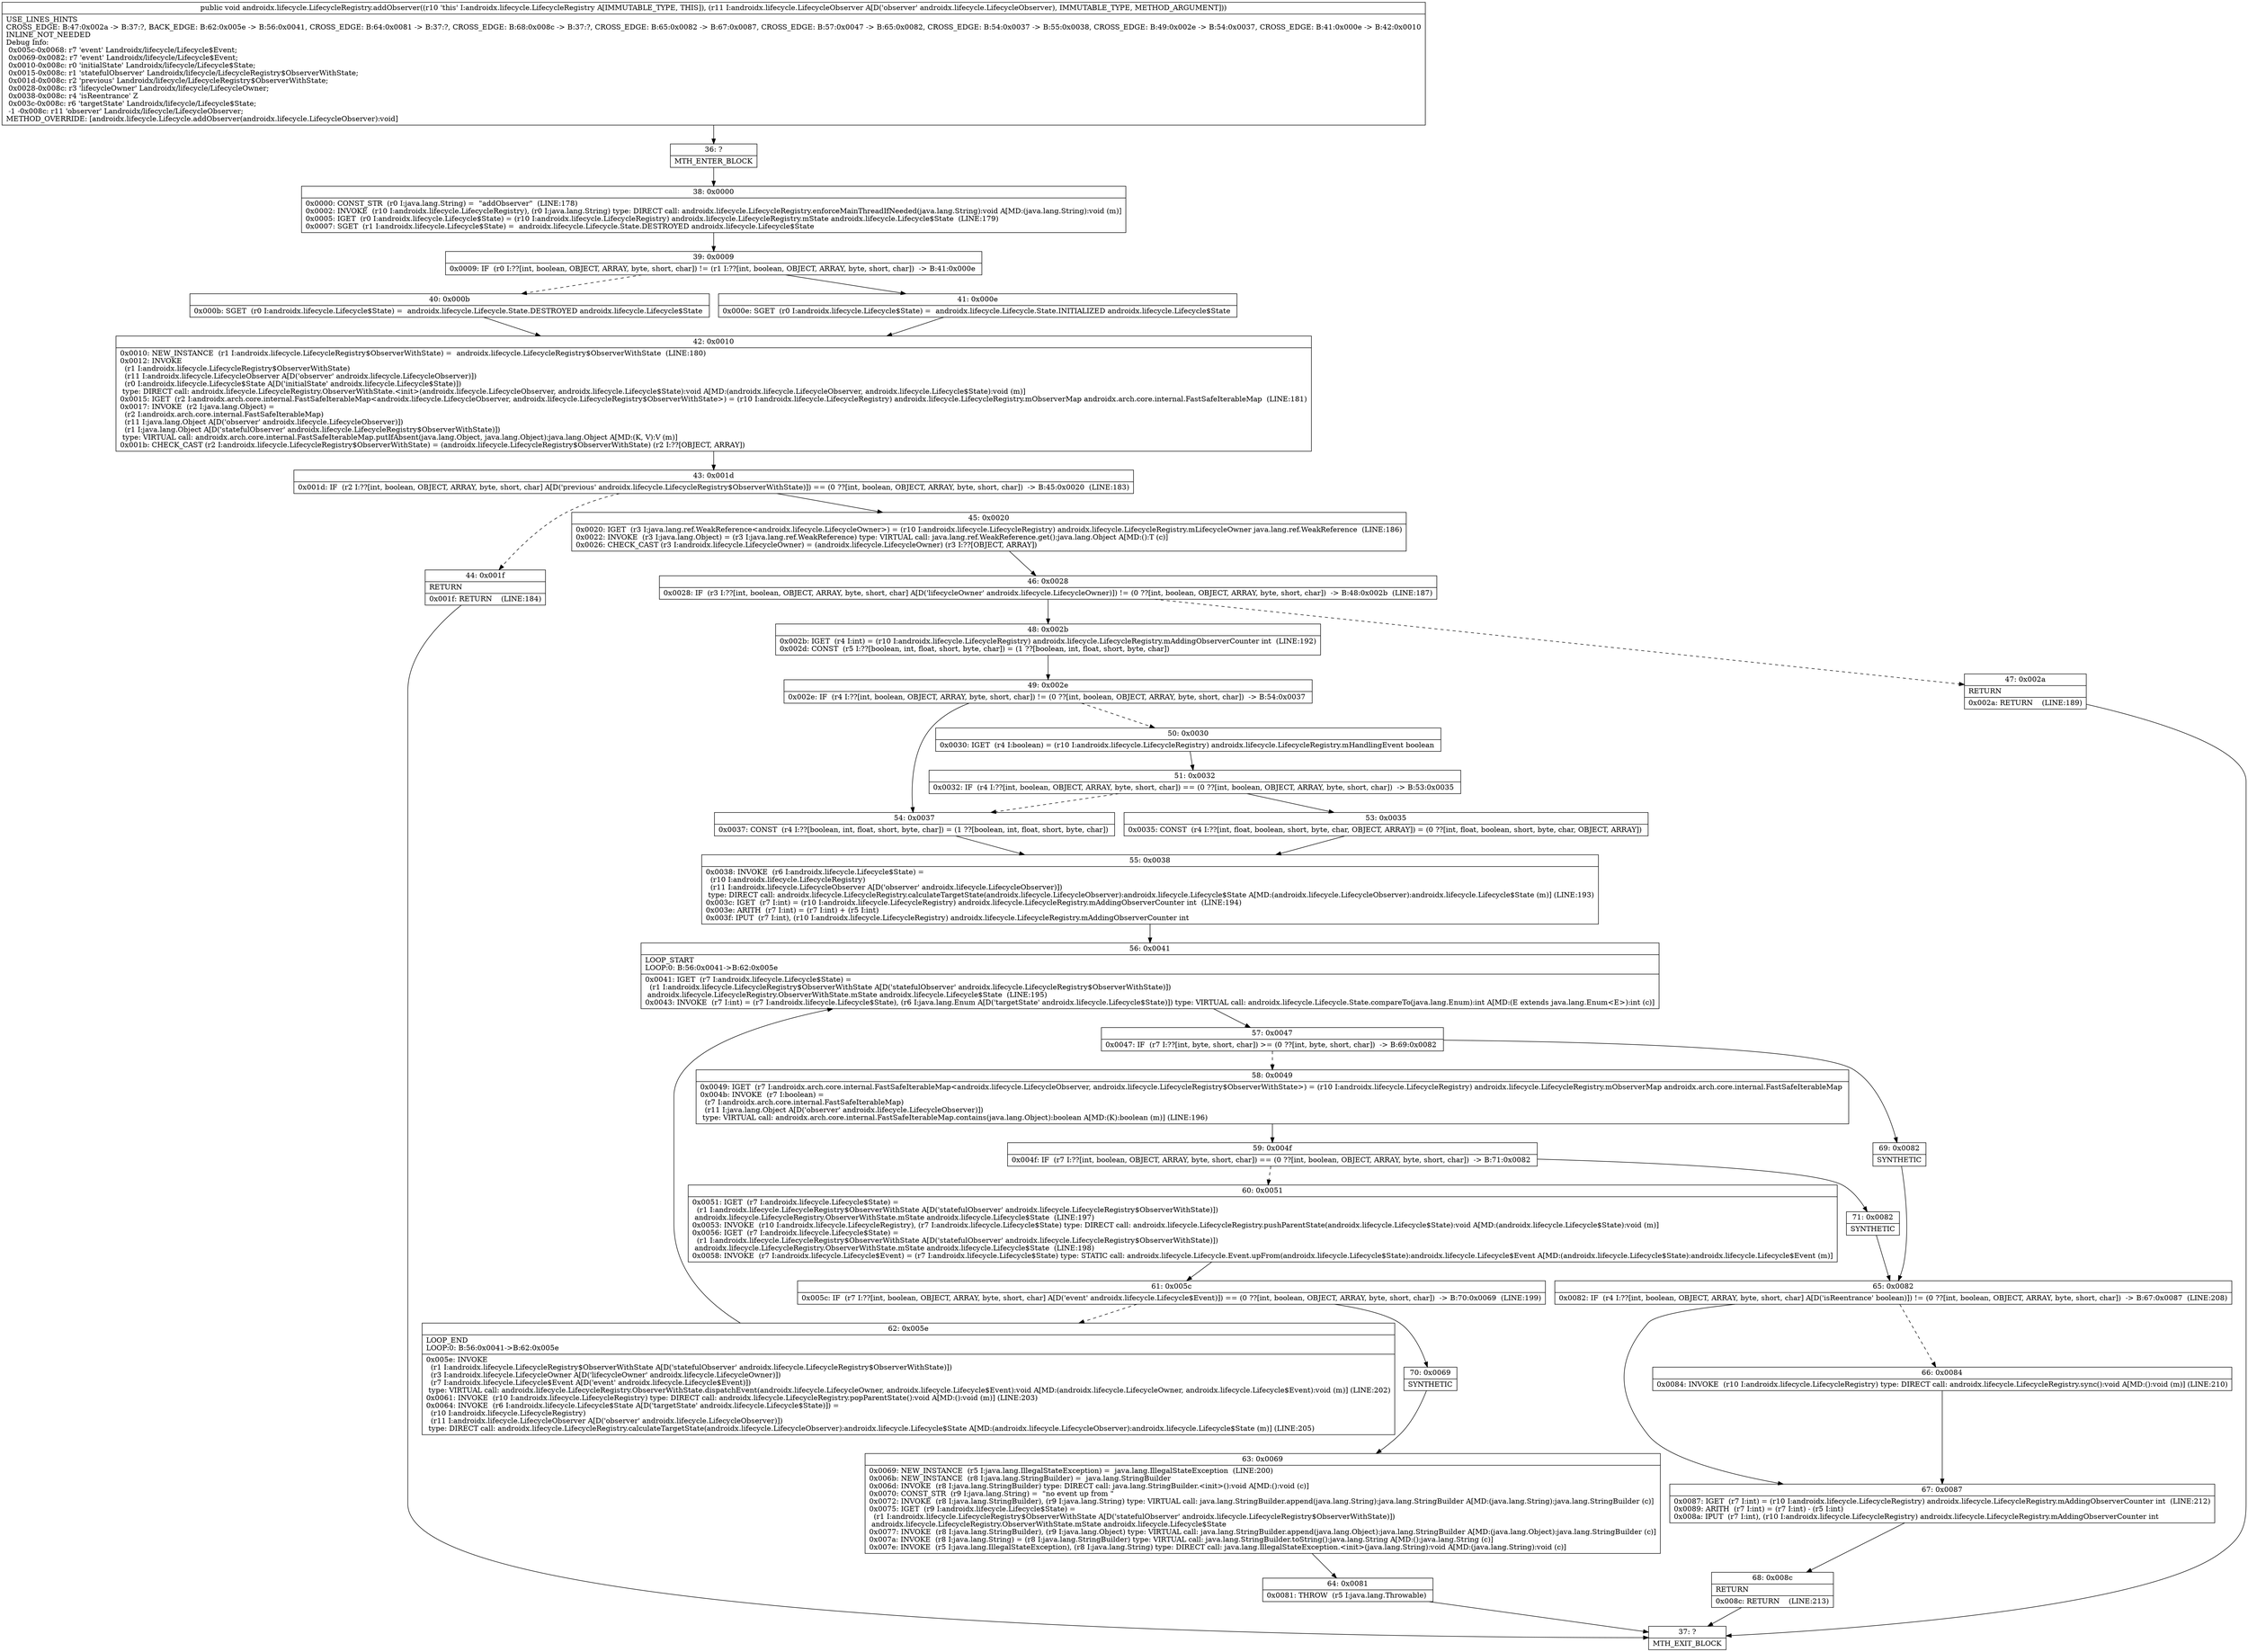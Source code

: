 digraph "CFG forandroidx.lifecycle.LifecycleRegistry.addObserver(Landroidx\/lifecycle\/LifecycleObserver;)V" {
Node_36 [shape=record,label="{36\:\ ?|MTH_ENTER_BLOCK\l}"];
Node_38 [shape=record,label="{38\:\ 0x0000|0x0000: CONST_STR  (r0 I:java.lang.String) =  \"addObserver\"  (LINE:178)\l0x0002: INVOKE  (r10 I:androidx.lifecycle.LifecycleRegistry), (r0 I:java.lang.String) type: DIRECT call: androidx.lifecycle.LifecycleRegistry.enforceMainThreadIfNeeded(java.lang.String):void A[MD:(java.lang.String):void (m)]\l0x0005: IGET  (r0 I:androidx.lifecycle.Lifecycle$State) = (r10 I:androidx.lifecycle.LifecycleRegistry) androidx.lifecycle.LifecycleRegistry.mState androidx.lifecycle.Lifecycle$State  (LINE:179)\l0x0007: SGET  (r1 I:androidx.lifecycle.Lifecycle$State) =  androidx.lifecycle.Lifecycle.State.DESTROYED androidx.lifecycle.Lifecycle$State \l}"];
Node_39 [shape=record,label="{39\:\ 0x0009|0x0009: IF  (r0 I:??[int, boolean, OBJECT, ARRAY, byte, short, char]) != (r1 I:??[int, boolean, OBJECT, ARRAY, byte, short, char])  \-\> B:41:0x000e \l}"];
Node_40 [shape=record,label="{40\:\ 0x000b|0x000b: SGET  (r0 I:androidx.lifecycle.Lifecycle$State) =  androidx.lifecycle.Lifecycle.State.DESTROYED androidx.lifecycle.Lifecycle$State \l}"];
Node_42 [shape=record,label="{42\:\ 0x0010|0x0010: NEW_INSTANCE  (r1 I:androidx.lifecycle.LifecycleRegistry$ObserverWithState) =  androidx.lifecycle.LifecycleRegistry$ObserverWithState  (LINE:180)\l0x0012: INVOKE  \l  (r1 I:androidx.lifecycle.LifecycleRegistry$ObserverWithState)\l  (r11 I:androidx.lifecycle.LifecycleObserver A[D('observer' androidx.lifecycle.LifecycleObserver)])\l  (r0 I:androidx.lifecycle.Lifecycle$State A[D('initialState' androidx.lifecycle.Lifecycle$State)])\l type: DIRECT call: androidx.lifecycle.LifecycleRegistry.ObserverWithState.\<init\>(androidx.lifecycle.LifecycleObserver, androidx.lifecycle.Lifecycle$State):void A[MD:(androidx.lifecycle.LifecycleObserver, androidx.lifecycle.Lifecycle$State):void (m)]\l0x0015: IGET  (r2 I:androidx.arch.core.internal.FastSafeIterableMap\<androidx.lifecycle.LifecycleObserver, androidx.lifecycle.LifecycleRegistry$ObserverWithState\>) = (r10 I:androidx.lifecycle.LifecycleRegistry) androidx.lifecycle.LifecycleRegistry.mObserverMap androidx.arch.core.internal.FastSafeIterableMap  (LINE:181)\l0x0017: INVOKE  (r2 I:java.lang.Object) = \l  (r2 I:androidx.arch.core.internal.FastSafeIterableMap)\l  (r11 I:java.lang.Object A[D('observer' androidx.lifecycle.LifecycleObserver)])\l  (r1 I:java.lang.Object A[D('statefulObserver' androidx.lifecycle.LifecycleRegistry$ObserverWithState)])\l type: VIRTUAL call: androidx.arch.core.internal.FastSafeIterableMap.putIfAbsent(java.lang.Object, java.lang.Object):java.lang.Object A[MD:(K, V):V (m)]\l0x001b: CHECK_CAST (r2 I:androidx.lifecycle.LifecycleRegistry$ObserverWithState) = (androidx.lifecycle.LifecycleRegistry$ObserverWithState) (r2 I:??[OBJECT, ARRAY]) \l}"];
Node_43 [shape=record,label="{43\:\ 0x001d|0x001d: IF  (r2 I:??[int, boolean, OBJECT, ARRAY, byte, short, char] A[D('previous' androidx.lifecycle.LifecycleRegistry$ObserverWithState)]) == (0 ??[int, boolean, OBJECT, ARRAY, byte, short, char])  \-\> B:45:0x0020  (LINE:183)\l}"];
Node_44 [shape=record,label="{44\:\ 0x001f|RETURN\l|0x001f: RETURN    (LINE:184)\l}"];
Node_37 [shape=record,label="{37\:\ ?|MTH_EXIT_BLOCK\l}"];
Node_45 [shape=record,label="{45\:\ 0x0020|0x0020: IGET  (r3 I:java.lang.ref.WeakReference\<androidx.lifecycle.LifecycleOwner\>) = (r10 I:androidx.lifecycle.LifecycleRegistry) androidx.lifecycle.LifecycleRegistry.mLifecycleOwner java.lang.ref.WeakReference  (LINE:186)\l0x0022: INVOKE  (r3 I:java.lang.Object) = (r3 I:java.lang.ref.WeakReference) type: VIRTUAL call: java.lang.ref.WeakReference.get():java.lang.Object A[MD:():T (c)]\l0x0026: CHECK_CAST (r3 I:androidx.lifecycle.LifecycleOwner) = (androidx.lifecycle.LifecycleOwner) (r3 I:??[OBJECT, ARRAY]) \l}"];
Node_46 [shape=record,label="{46\:\ 0x0028|0x0028: IF  (r3 I:??[int, boolean, OBJECT, ARRAY, byte, short, char] A[D('lifecycleOwner' androidx.lifecycle.LifecycleOwner)]) != (0 ??[int, boolean, OBJECT, ARRAY, byte, short, char])  \-\> B:48:0x002b  (LINE:187)\l}"];
Node_47 [shape=record,label="{47\:\ 0x002a|RETURN\l|0x002a: RETURN    (LINE:189)\l}"];
Node_48 [shape=record,label="{48\:\ 0x002b|0x002b: IGET  (r4 I:int) = (r10 I:androidx.lifecycle.LifecycleRegistry) androidx.lifecycle.LifecycleRegistry.mAddingObserverCounter int  (LINE:192)\l0x002d: CONST  (r5 I:??[boolean, int, float, short, byte, char]) = (1 ??[boolean, int, float, short, byte, char]) \l}"];
Node_49 [shape=record,label="{49\:\ 0x002e|0x002e: IF  (r4 I:??[int, boolean, OBJECT, ARRAY, byte, short, char]) != (0 ??[int, boolean, OBJECT, ARRAY, byte, short, char])  \-\> B:54:0x0037 \l}"];
Node_50 [shape=record,label="{50\:\ 0x0030|0x0030: IGET  (r4 I:boolean) = (r10 I:androidx.lifecycle.LifecycleRegistry) androidx.lifecycle.LifecycleRegistry.mHandlingEvent boolean \l}"];
Node_51 [shape=record,label="{51\:\ 0x0032|0x0032: IF  (r4 I:??[int, boolean, OBJECT, ARRAY, byte, short, char]) == (0 ??[int, boolean, OBJECT, ARRAY, byte, short, char])  \-\> B:53:0x0035 \l}"];
Node_53 [shape=record,label="{53\:\ 0x0035|0x0035: CONST  (r4 I:??[int, float, boolean, short, byte, char, OBJECT, ARRAY]) = (0 ??[int, float, boolean, short, byte, char, OBJECT, ARRAY]) \l}"];
Node_55 [shape=record,label="{55\:\ 0x0038|0x0038: INVOKE  (r6 I:androidx.lifecycle.Lifecycle$State) = \l  (r10 I:androidx.lifecycle.LifecycleRegistry)\l  (r11 I:androidx.lifecycle.LifecycleObserver A[D('observer' androidx.lifecycle.LifecycleObserver)])\l type: DIRECT call: androidx.lifecycle.LifecycleRegistry.calculateTargetState(androidx.lifecycle.LifecycleObserver):androidx.lifecycle.Lifecycle$State A[MD:(androidx.lifecycle.LifecycleObserver):androidx.lifecycle.Lifecycle$State (m)] (LINE:193)\l0x003c: IGET  (r7 I:int) = (r10 I:androidx.lifecycle.LifecycleRegistry) androidx.lifecycle.LifecycleRegistry.mAddingObserverCounter int  (LINE:194)\l0x003e: ARITH  (r7 I:int) = (r7 I:int) + (r5 I:int) \l0x003f: IPUT  (r7 I:int), (r10 I:androidx.lifecycle.LifecycleRegistry) androidx.lifecycle.LifecycleRegistry.mAddingObserverCounter int \l}"];
Node_56 [shape=record,label="{56\:\ 0x0041|LOOP_START\lLOOP:0: B:56:0x0041\-\>B:62:0x005e\l|0x0041: IGET  (r7 I:androidx.lifecycle.Lifecycle$State) = \l  (r1 I:androidx.lifecycle.LifecycleRegistry$ObserverWithState A[D('statefulObserver' androidx.lifecycle.LifecycleRegistry$ObserverWithState)])\l androidx.lifecycle.LifecycleRegistry.ObserverWithState.mState androidx.lifecycle.Lifecycle$State  (LINE:195)\l0x0043: INVOKE  (r7 I:int) = (r7 I:androidx.lifecycle.Lifecycle$State), (r6 I:java.lang.Enum A[D('targetState' androidx.lifecycle.Lifecycle$State)]) type: VIRTUAL call: androidx.lifecycle.Lifecycle.State.compareTo(java.lang.Enum):int A[MD:(E extends java.lang.Enum\<E\>):int (c)]\l}"];
Node_57 [shape=record,label="{57\:\ 0x0047|0x0047: IF  (r7 I:??[int, byte, short, char]) \>= (0 ??[int, byte, short, char])  \-\> B:69:0x0082 \l}"];
Node_58 [shape=record,label="{58\:\ 0x0049|0x0049: IGET  (r7 I:androidx.arch.core.internal.FastSafeIterableMap\<androidx.lifecycle.LifecycleObserver, androidx.lifecycle.LifecycleRegistry$ObserverWithState\>) = (r10 I:androidx.lifecycle.LifecycleRegistry) androidx.lifecycle.LifecycleRegistry.mObserverMap androidx.arch.core.internal.FastSafeIterableMap \l0x004b: INVOKE  (r7 I:boolean) = \l  (r7 I:androidx.arch.core.internal.FastSafeIterableMap)\l  (r11 I:java.lang.Object A[D('observer' androidx.lifecycle.LifecycleObserver)])\l type: VIRTUAL call: androidx.arch.core.internal.FastSafeIterableMap.contains(java.lang.Object):boolean A[MD:(K):boolean (m)] (LINE:196)\l}"];
Node_59 [shape=record,label="{59\:\ 0x004f|0x004f: IF  (r7 I:??[int, boolean, OBJECT, ARRAY, byte, short, char]) == (0 ??[int, boolean, OBJECT, ARRAY, byte, short, char])  \-\> B:71:0x0082 \l}"];
Node_60 [shape=record,label="{60\:\ 0x0051|0x0051: IGET  (r7 I:androidx.lifecycle.Lifecycle$State) = \l  (r1 I:androidx.lifecycle.LifecycleRegistry$ObserverWithState A[D('statefulObserver' androidx.lifecycle.LifecycleRegistry$ObserverWithState)])\l androidx.lifecycle.LifecycleRegistry.ObserverWithState.mState androidx.lifecycle.Lifecycle$State  (LINE:197)\l0x0053: INVOKE  (r10 I:androidx.lifecycle.LifecycleRegistry), (r7 I:androidx.lifecycle.Lifecycle$State) type: DIRECT call: androidx.lifecycle.LifecycleRegistry.pushParentState(androidx.lifecycle.Lifecycle$State):void A[MD:(androidx.lifecycle.Lifecycle$State):void (m)]\l0x0056: IGET  (r7 I:androidx.lifecycle.Lifecycle$State) = \l  (r1 I:androidx.lifecycle.LifecycleRegistry$ObserverWithState A[D('statefulObserver' androidx.lifecycle.LifecycleRegistry$ObserverWithState)])\l androidx.lifecycle.LifecycleRegistry.ObserverWithState.mState androidx.lifecycle.Lifecycle$State  (LINE:198)\l0x0058: INVOKE  (r7 I:androidx.lifecycle.Lifecycle$Event) = (r7 I:androidx.lifecycle.Lifecycle$State) type: STATIC call: androidx.lifecycle.Lifecycle.Event.upFrom(androidx.lifecycle.Lifecycle$State):androidx.lifecycle.Lifecycle$Event A[MD:(androidx.lifecycle.Lifecycle$State):androidx.lifecycle.Lifecycle$Event (m)]\l}"];
Node_61 [shape=record,label="{61\:\ 0x005c|0x005c: IF  (r7 I:??[int, boolean, OBJECT, ARRAY, byte, short, char] A[D('event' androidx.lifecycle.Lifecycle$Event)]) == (0 ??[int, boolean, OBJECT, ARRAY, byte, short, char])  \-\> B:70:0x0069  (LINE:199)\l}"];
Node_62 [shape=record,label="{62\:\ 0x005e|LOOP_END\lLOOP:0: B:56:0x0041\-\>B:62:0x005e\l|0x005e: INVOKE  \l  (r1 I:androidx.lifecycle.LifecycleRegistry$ObserverWithState A[D('statefulObserver' androidx.lifecycle.LifecycleRegistry$ObserverWithState)])\l  (r3 I:androidx.lifecycle.LifecycleOwner A[D('lifecycleOwner' androidx.lifecycle.LifecycleOwner)])\l  (r7 I:androidx.lifecycle.Lifecycle$Event A[D('event' androidx.lifecycle.Lifecycle$Event)])\l type: VIRTUAL call: androidx.lifecycle.LifecycleRegistry.ObserverWithState.dispatchEvent(androidx.lifecycle.LifecycleOwner, androidx.lifecycle.Lifecycle$Event):void A[MD:(androidx.lifecycle.LifecycleOwner, androidx.lifecycle.Lifecycle$Event):void (m)] (LINE:202)\l0x0061: INVOKE  (r10 I:androidx.lifecycle.LifecycleRegistry) type: DIRECT call: androidx.lifecycle.LifecycleRegistry.popParentState():void A[MD:():void (m)] (LINE:203)\l0x0064: INVOKE  (r6 I:androidx.lifecycle.Lifecycle$State A[D('targetState' androidx.lifecycle.Lifecycle$State)]) = \l  (r10 I:androidx.lifecycle.LifecycleRegistry)\l  (r11 I:androidx.lifecycle.LifecycleObserver A[D('observer' androidx.lifecycle.LifecycleObserver)])\l type: DIRECT call: androidx.lifecycle.LifecycleRegistry.calculateTargetState(androidx.lifecycle.LifecycleObserver):androidx.lifecycle.Lifecycle$State A[MD:(androidx.lifecycle.LifecycleObserver):androidx.lifecycle.Lifecycle$State (m)] (LINE:205)\l}"];
Node_70 [shape=record,label="{70\:\ 0x0069|SYNTHETIC\l}"];
Node_63 [shape=record,label="{63\:\ 0x0069|0x0069: NEW_INSTANCE  (r5 I:java.lang.IllegalStateException) =  java.lang.IllegalStateException  (LINE:200)\l0x006b: NEW_INSTANCE  (r8 I:java.lang.StringBuilder) =  java.lang.StringBuilder \l0x006d: INVOKE  (r8 I:java.lang.StringBuilder) type: DIRECT call: java.lang.StringBuilder.\<init\>():void A[MD:():void (c)]\l0x0070: CONST_STR  (r9 I:java.lang.String) =  \"no event up from \" \l0x0072: INVOKE  (r8 I:java.lang.StringBuilder), (r9 I:java.lang.String) type: VIRTUAL call: java.lang.StringBuilder.append(java.lang.String):java.lang.StringBuilder A[MD:(java.lang.String):java.lang.StringBuilder (c)]\l0x0075: IGET  (r9 I:androidx.lifecycle.Lifecycle$State) = \l  (r1 I:androidx.lifecycle.LifecycleRegistry$ObserverWithState A[D('statefulObserver' androidx.lifecycle.LifecycleRegistry$ObserverWithState)])\l androidx.lifecycle.LifecycleRegistry.ObserverWithState.mState androidx.lifecycle.Lifecycle$State \l0x0077: INVOKE  (r8 I:java.lang.StringBuilder), (r9 I:java.lang.Object) type: VIRTUAL call: java.lang.StringBuilder.append(java.lang.Object):java.lang.StringBuilder A[MD:(java.lang.Object):java.lang.StringBuilder (c)]\l0x007a: INVOKE  (r8 I:java.lang.String) = (r8 I:java.lang.StringBuilder) type: VIRTUAL call: java.lang.StringBuilder.toString():java.lang.String A[MD:():java.lang.String (c)]\l0x007e: INVOKE  (r5 I:java.lang.IllegalStateException), (r8 I:java.lang.String) type: DIRECT call: java.lang.IllegalStateException.\<init\>(java.lang.String):void A[MD:(java.lang.String):void (c)]\l}"];
Node_64 [shape=record,label="{64\:\ 0x0081|0x0081: THROW  (r5 I:java.lang.Throwable) \l}"];
Node_71 [shape=record,label="{71\:\ 0x0082|SYNTHETIC\l}"];
Node_65 [shape=record,label="{65\:\ 0x0082|0x0082: IF  (r4 I:??[int, boolean, OBJECT, ARRAY, byte, short, char] A[D('isReentrance' boolean)]) != (0 ??[int, boolean, OBJECT, ARRAY, byte, short, char])  \-\> B:67:0x0087  (LINE:208)\l}"];
Node_66 [shape=record,label="{66\:\ 0x0084|0x0084: INVOKE  (r10 I:androidx.lifecycle.LifecycleRegistry) type: DIRECT call: androidx.lifecycle.LifecycleRegistry.sync():void A[MD:():void (m)] (LINE:210)\l}"];
Node_67 [shape=record,label="{67\:\ 0x0087|0x0087: IGET  (r7 I:int) = (r10 I:androidx.lifecycle.LifecycleRegistry) androidx.lifecycle.LifecycleRegistry.mAddingObserverCounter int  (LINE:212)\l0x0089: ARITH  (r7 I:int) = (r7 I:int) \- (r5 I:int) \l0x008a: IPUT  (r7 I:int), (r10 I:androidx.lifecycle.LifecycleRegistry) androidx.lifecycle.LifecycleRegistry.mAddingObserverCounter int \l}"];
Node_68 [shape=record,label="{68\:\ 0x008c|RETURN\l|0x008c: RETURN    (LINE:213)\l}"];
Node_69 [shape=record,label="{69\:\ 0x0082|SYNTHETIC\l}"];
Node_54 [shape=record,label="{54\:\ 0x0037|0x0037: CONST  (r4 I:??[boolean, int, float, short, byte, char]) = (1 ??[boolean, int, float, short, byte, char]) \l}"];
Node_41 [shape=record,label="{41\:\ 0x000e|0x000e: SGET  (r0 I:androidx.lifecycle.Lifecycle$State) =  androidx.lifecycle.Lifecycle.State.INITIALIZED androidx.lifecycle.Lifecycle$State \l}"];
MethodNode[shape=record,label="{public void androidx.lifecycle.LifecycleRegistry.addObserver((r10 'this' I:androidx.lifecycle.LifecycleRegistry A[IMMUTABLE_TYPE, THIS]), (r11 I:androidx.lifecycle.LifecycleObserver A[D('observer' androidx.lifecycle.LifecycleObserver), IMMUTABLE_TYPE, METHOD_ARGUMENT]))  | USE_LINES_HINTS\lCROSS_EDGE: B:47:0x002a \-\> B:37:?, BACK_EDGE: B:62:0x005e \-\> B:56:0x0041, CROSS_EDGE: B:64:0x0081 \-\> B:37:?, CROSS_EDGE: B:68:0x008c \-\> B:37:?, CROSS_EDGE: B:65:0x0082 \-\> B:67:0x0087, CROSS_EDGE: B:57:0x0047 \-\> B:65:0x0082, CROSS_EDGE: B:54:0x0037 \-\> B:55:0x0038, CROSS_EDGE: B:49:0x002e \-\> B:54:0x0037, CROSS_EDGE: B:41:0x000e \-\> B:42:0x0010\lINLINE_NOT_NEEDED\lDebug Info:\l  0x005c\-0x0068: r7 'event' Landroidx\/lifecycle\/Lifecycle$Event;\l  0x0069\-0x0082: r7 'event' Landroidx\/lifecycle\/Lifecycle$Event;\l  0x0010\-0x008c: r0 'initialState' Landroidx\/lifecycle\/Lifecycle$State;\l  0x0015\-0x008c: r1 'statefulObserver' Landroidx\/lifecycle\/LifecycleRegistry$ObserverWithState;\l  0x001d\-0x008c: r2 'previous' Landroidx\/lifecycle\/LifecycleRegistry$ObserverWithState;\l  0x0028\-0x008c: r3 'lifecycleOwner' Landroidx\/lifecycle\/LifecycleOwner;\l  0x0038\-0x008c: r4 'isReentrance' Z\l  0x003c\-0x008c: r6 'targetState' Landroidx\/lifecycle\/Lifecycle$State;\l  \-1 \-0x008c: r11 'observer' Landroidx\/lifecycle\/LifecycleObserver;\lMETHOD_OVERRIDE: [androidx.lifecycle.Lifecycle.addObserver(androidx.lifecycle.LifecycleObserver):void]\l}"];
MethodNode -> Node_36;Node_36 -> Node_38;
Node_38 -> Node_39;
Node_39 -> Node_40[style=dashed];
Node_39 -> Node_41;
Node_40 -> Node_42;
Node_42 -> Node_43;
Node_43 -> Node_44[style=dashed];
Node_43 -> Node_45;
Node_44 -> Node_37;
Node_45 -> Node_46;
Node_46 -> Node_47[style=dashed];
Node_46 -> Node_48;
Node_47 -> Node_37;
Node_48 -> Node_49;
Node_49 -> Node_50[style=dashed];
Node_49 -> Node_54;
Node_50 -> Node_51;
Node_51 -> Node_53;
Node_51 -> Node_54[style=dashed];
Node_53 -> Node_55;
Node_55 -> Node_56;
Node_56 -> Node_57;
Node_57 -> Node_58[style=dashed];
Node_57 -> Node_69;
Node_58 -> Node_59;
Node_59 -> Node_60[style=dashed];
Node_59 -> Node_71;
Node_60 -> Node_61;
Node_61 -> Node_62[style=dashed];
Node_61 -> Node_70;
Node_62 -> Node_56;
Node_70 -> Node_63;
Node_63 -> Node_64;
Node_64 -> Node_37;
Node_71 -> Node_65;
Node_65 -> Node_66[style=dashed];
Node_65 -> Node_67;
Node_66 -> Node_67;
Node_67 -> Node_68;
Node_68 -> Node_37;
Node_69 -> Node_65;
Node_54 -> Node_55;
Node_41 -> Node_42;
}

